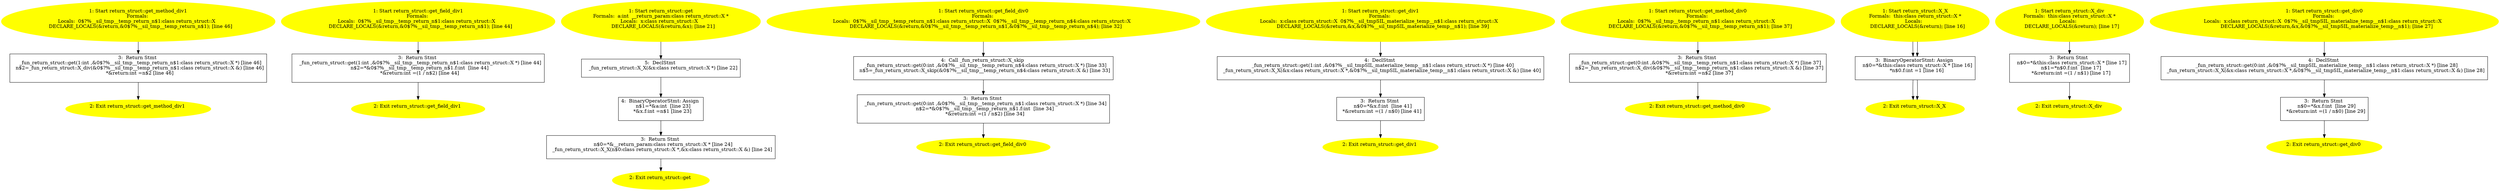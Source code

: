/* @generated */
digraph iCFG {
"return_struct::get_method_div13" [label="3:  Return Stmt \n   _fun_return_struct::get(1:int ,&0$?%__sil_tmp__temp_return_n$1:class return_struct::X *) [line 46]\n  n$2=_fun_return_struct::X_div(&0$?%__sil_tmp__temp_return_n$1:class return_struct::X &) [line 46]\n  *&return:int =n$2 [line 46]\n " shape="box"]
	

	 "return_struct::get_method_div13" -> "return_struct::get_method_div12" ;
"return_struct::get_method_div12" [label="2: Exit return_struct::get_method_div1 \n  " color=yellow style=filled]
	

"return_struct::get_method_div11" [label="1: Start return_struct::get_method_div1\nFormals: \nLocals:  0$?%__sil_tmp__temp_return_n$1:class return_struct::X  \n   DECLARE_LOCALS(&return,&0$?%__sil_tmp__temp_return_n$1); [line 46]\n " color=yellow style=filled]
	

	 "return_struct::get_method_div11" -> "return_struct::get_method_div13" ;
"return_struct::get_field_div13" [label="3:  Return Stmt \n   _fun_return_struct::get(1:int ,&0$?%__sil_tmp__temp_return_n$1:class return_struct::X *) [line 44]\n  n$2=*&0$?%__sil_tmp__temp_return_n$1.f:int  [line 44]\n  *&return:int =(1 / n$2) [line 44]\n " shape="box"]
	

	 "return_struct::get_field_div13" -> "return_struct::get_field_div12" ;
"return_struct::get_field_div12" [label="2: Exit return_struct::get_field_div1 \n  " color=yellow style=filled]
	

"return_struct::get_field_div11" [label="1: Start return_struct::get_field_div1\nFormals: \nLocals:  0$?%__sil_tmp__temp_return_n$1:class return_struct::X  \n   DECLARE_LOCALS(&return,&0$?%__sil_tmp__temp_return_n$1); [line 44]\n " color=yellow style=filled]
	

	 "return_struct::get_field_div11" -> "return_struct::get_field_div13" ;
"return_struct::get5" [label="5:  DeclStmt \n   _fun_return_struct::X_X(&x:class return_struct::X *) [line 22]\n " shape="box"]
	

	 "return_struct::get5" -> "return_struct::get4" ;
"return_struct::get4" [label="4:  BinaryOperatorStmt: Assign \n   n$1=*&a:int  [line 23]\n  *&x.f:int =n$1 [line 23]\n " shape="box"]
	

	 "return_struct::get4" -> "return_struct::get3" ;
"return_struct::get3" [label="3:  Return Stmt \n   n$0=*&__return_param:class return_struct::X * [line 24]\n  _fun_return_struct::X_X(n$0:class return_struct::X *,&x:class return_struct::X &) [line 24]\n " shape="box"]
	

	 "return_struct::get3" -> "return_struct::get2" ;
"return_struct::get2" [label="2: Exit return_struct::get \n  " color=yellow style=filled]
	

"return_struct::get1" [label="1: Start return_struct::get\nFormals:  a:int  __return_param:class return_struct::X *\nLocals:  x:class return_struct::X  \n   DECLARE_LOCALS(&return,&x); [line 21]\n " color=yellow style=filled]
	

	 "return_struct::get1" -> "return_struct::get5" ;
"return_struct::get_field_div04" [label="4:  Call _fun_return_struct::X_skip \n   _fun_return_struct::get(0:int ,&0$?%__sil_tmp__temp_return_n$4:class return_struct::X *) [line 33]\n  n$5=_fun_return_struct::X_skip(&0$?%__sil_tmp__temp_return_n$4:class return_struct::X &) [line 33]\n " shape="box"]
	

	 "return_struct::get_field_div04" -> "return_struct::get_field_div03" ;
"return_struct::get_field_div03" [label="3:  Return Stmt \n   _fun_return_struct::get(0:int ,&0$?%__sil_tmp__temp_return_n$1:class return_struct::X *) [line 34]\n  n$2=*&0$?%__sil_tmp__temp_return_n$1.f:int  [line 34]\n  *&return:int =(1 / n$2) [line 34]\n " shape="box"]
	

	 "return_struct::get_field_div03" -> "return_struct::get_field_div02" ;
"return_struct::get_field_div02" [label="2: Exit return_struct::get_field_div0 \n  " color=yellow style=filled]
	

"return_struct::get_field_div01" [label="1: Start return_struct::get_field_div0\nFormals: \nLocals:  0$?%__sil_tmp__temp_return_n$1:class return_struct::X  0$?%__sil_tmp__temp_return_n$4:class return_struct::X  \n   DECLARE_LOCALS(&return,&0$?%__sil_tmp__temp_return_n$1,&0$?%__sil_tmp__temp_return_n$4); [line 32]\n " color=yellow style=filled]
	

	 "return_struct::get_field_div01" -> "return_struct::get_field_div04" ;
"return_struct::get_div14" [label="4:  DeclStmt \n   _fun_return_struct::get(1:int ,&0$?%__sil_tmpSIL_materialize_temp__n$1:class return_struct::X *) [line 40]\n  _fun_return_struct::X_X(&x:class return_struct::X *,&0$?%__sil_tmpSIL_materialize_temp__n$1:class return_struct::X &) [line 40]\n " shape="box"]
	

	 "return_struct::get_div14" -> "return_struct::get_div13" ;
"return_struct::get_div13" [label="3:  Return Stmt \n   n$0=*&x.f:int  [line 41]\n  *&return:int =(1 / n$0) [line 41]\n " shape="box"]
	

	 "return_struct::get_div13" -> "return_struct::get_div12" ;
"return_struct::get_div12" [label="2: Exit return_struct::get_div1 \n  " color=yellow style=filled]
	

"return_struct::get_div11" [label="1: Start return_struct::get_div1\nFormals: \nLocals:  x:class return_struct::X  0$?%__sil_tmpSIL_materialize_temp__n$1:class return_struct::X  \n   DECLARE_LOCALS(&return,&x,&0$?%__sil_tmpSIL_materialize_temp__n$1); [line 39]\n " color=yellow style=filled]
	

	 "return_struct::get_div11" -> "return_struct::get_div14" ;
"return_struct::get_method_div03" [label="3:  Return Stmt \n   _fun_return_struct::get(0:int ,&0$?%__sil_tmp__temp_return_n$1:class return_struct::X *) [line 37]\n  n$2=_fun_return_struct::X_div(&0$?%__sil_tmp__temp_return_n$1:class return_struct::X &) [line 37]\n  *&return:int =n$2 [line 37]\n " shape="box"]
	

	 "return_struct::get_method_div03" -> "return_struct::get_method_div02" ;
"return_struct::get_method_div02" [label="2: Exit return_struct::get_method_div0 \n  " color=yellow style=filled]
	

"return_struct::get_method_div01" [label="1: Start return_struct::get_method_div0\nFormals: \nLocals:  0$?%__sil_tmp__temp_return_n$1:class return_struct::X  \n   DECLARE_LOCALS(&return,&0$?%__sil_tmp__temp_return_n$1); [line 37]\n " color=yellow style=filled]
	

	 "return_struct::get_method_div01" -> "return_struct::get_method_div03" ;
"return_struct::X_X3" [label="3:  BinaryOperatorStmt: Assign \n   n$0=*&this:class return_struct::X * [line 15]\n  n$1=*&x:class return_struct::X & [line 15]\n  n$2=*n$1.f:int  [line 15]\n  *n$0.f:int =n$2 [line 15]\n " shape="box"]
	

	 "return_struct::X_X3" -> "return_struct::X_X2" ;
"return_struct::X_X2" [label="2: Exit return_struct::X_X \n  " color=yellow style=filled]
	

"return_struct::X_X1" [label="1: Start return_struct::X_X\nFormals:  this:class return_struct::X * x:class return_struct::X &\nLocals:  \n   DECLARE_LOCALS(&return); [line 15]\n " color=yellow style=filled]
	

	 "return_struct::X_X1" -> "return_struct::X_X3" ;
"return_struct::X_div3" [label="3:  Return Stmt \n   n$0=*&this:class return_struct::X * [line 17]\n  n$1=*n$0.f:int  [line 17]\n  *&return:int =(1 / n$1) [line 17]\n " shape="box"]
	

	 "return_struct::X_div3" -> "return_struct::X_div2" ;
"return_struct::X_div2" [label="2: Exit return_struct::X_div \n  " color=yellow style=filled]
	

"return_struct::X_div1" [label="1: Start return_struct::X_div\nFormals:  this:class return_struct::X *\nLocals:  \n   DECLARE_LOCALS(&return); [line 17]\n " color=yellow style=filled]
	

	 "return_struct::X_div1" -> "return_struct::X_div3" ;
"return_struct::get_div04" [label="4:  DeclStmt \n   _fun_return_struct::get(0:int ,&0$?%__sil_tmpSIL_materialize_temp__n$1:class return_struct::X *) [line 28]\n  _fun_return_struct::X_X(&x:class return_struct::X *,&0$?%__sil_tmpSIL_materialize_temp__n$1:class return_struct::X &) [line 28]\n " shape="box"]
	

	 "return_struct::get_div04" -> "return_struct::get_div03" ;
"return_struct::get_div03" [label="3:  Return Stmt \n   n$0=*&x.f:int  [line 29]\n  *&return:int =(1 / n$0) [line 29]\n " shape="box"]
	

	 "return_struct::get_div03" -> "return_struct::get_div02" ;
"return_struct::get_div02" [label="2: Exit return_struct::get_div0 \n  " color=yellow style=filled]
	

"return_struct::get_div01" [label="1: Start return_struct::get_div0\nFormals: \nLocals:  x:class return_struct::X  0$?%__sil_tmpSIL_materialize_temp__n$1:class return_struct::X  \n   DECLARE_LOCALS(&return,&x,&0$?%__sil_tmpSIL_materialize_temp__n$1); [line 27]\n " color=yellow style=filled]
	

	 "return_struct::get_div01" -> "return_struct::get_div04" ;
"return_struct::X_X3" [label="3:  BinaryOperatorStmt: Assign \n   n$0=*&this:class return_struct::X * [line 16]\n  *n$0.f:int =1 [line 16]\n " shape="box"]
	

	 "return_struct::X_X3" -> "return_struct::X_X2" ;
"return_struct::X_X2" [label="2: Exit return_struct::X_X \n  " color=yellow style=filled]
	

"return_struct::X_X1" [label="1: Start return_struct::X_X\nFormals:  this:class return_struct::X *\nLocals:  \n   DECLARE_LOCALS(&return); [line 16]\n " color=yellow style=filled]
	

	 "return_struct::X_X1" -> "return_struct::X_X3" ;
}
